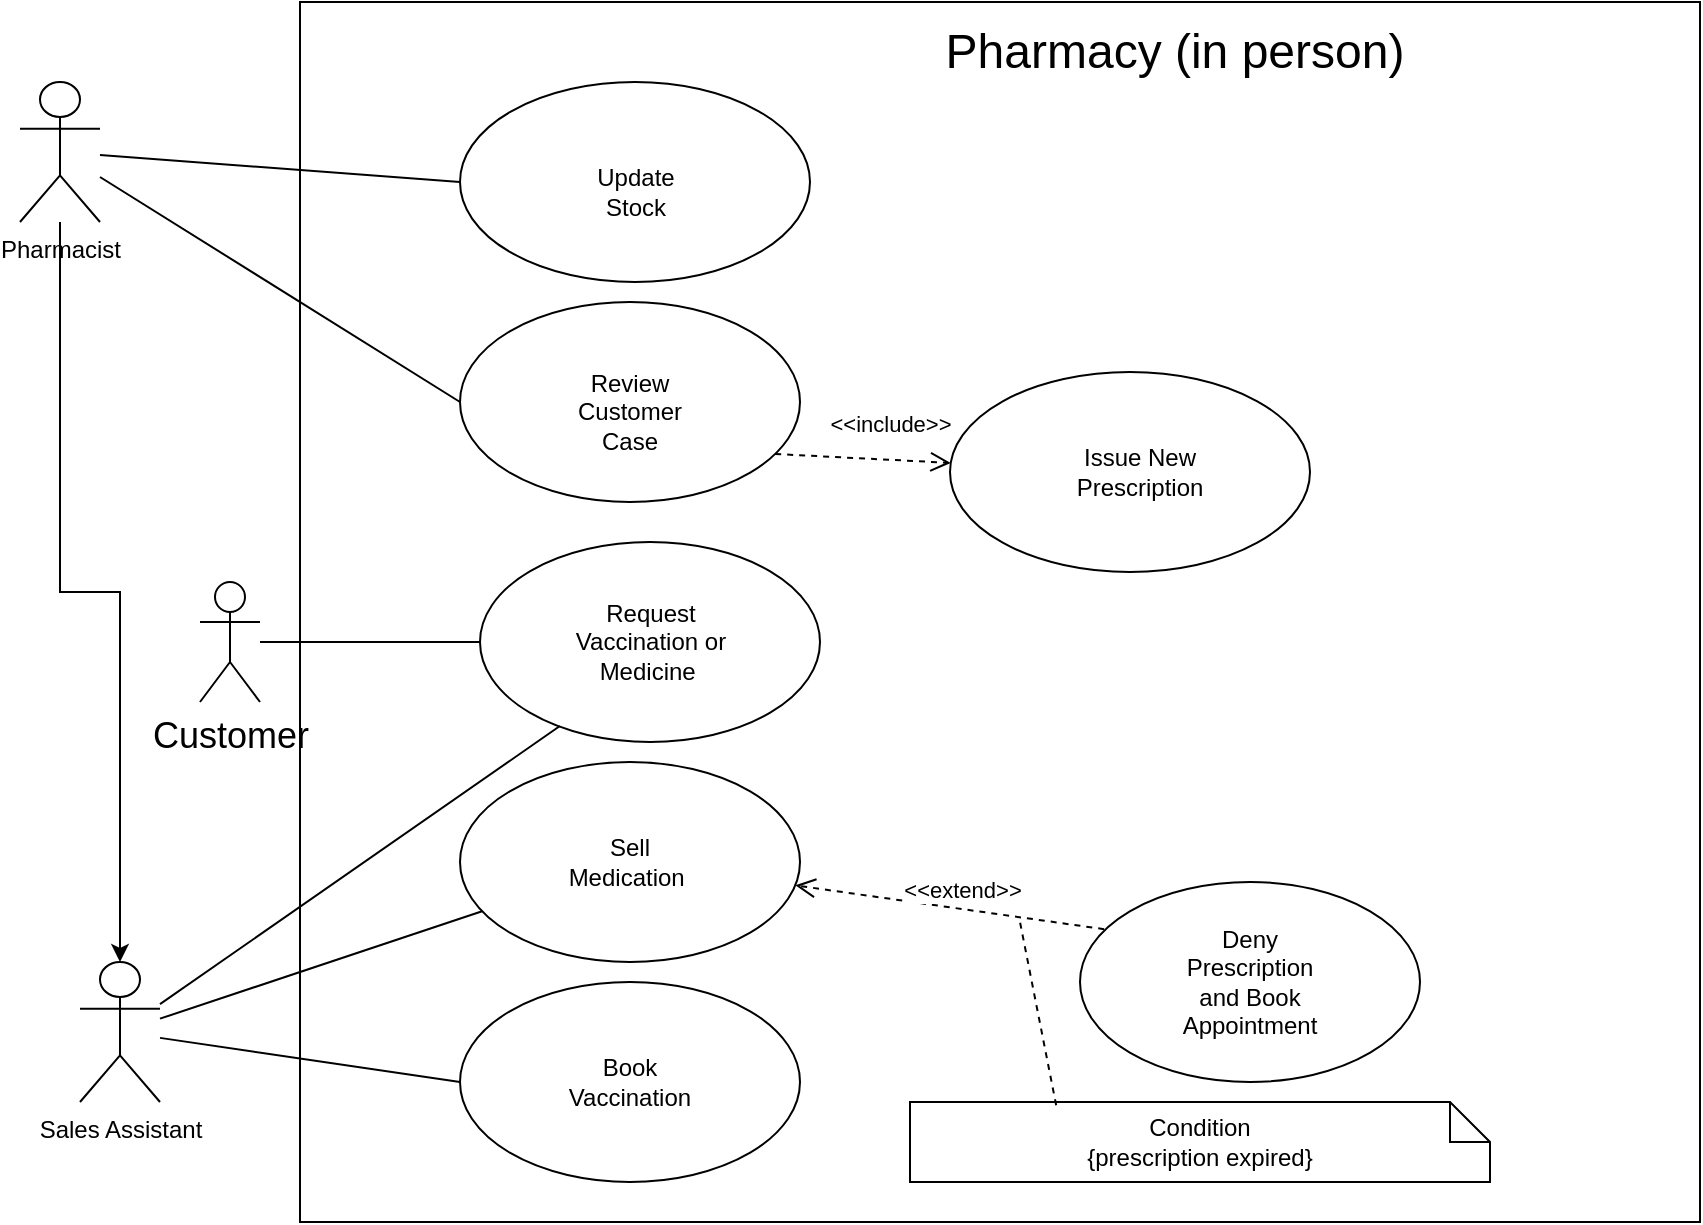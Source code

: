 <mxfile version="20.3.0" type="device"><diagram id="_A5sZpbwORfwPCqdUlix" name="Page-1"><mxGraphModel dx="1038" dy="649" grid="1" gridSize="10" guides="1" tooltips="1" connect="1" arrows="1" fold="1" page="1" pageScale="1" pageWidth="850" pageHeight="1100" math="0" shadow="0"><root><mxCell id="0"/><mxCell id="1" parent="0"/><mxCell id="uoJ1ooIVT5LOrXTWzvCv-1" value="" style="rounded=0;whiteSpace=wrap;html=1;" parent="1" vertex="1"><mxGeometry x="320" y="90" width="700" height="610" as="geometry"/></mxCell><mxCell id="uoJ1ooIVT5LOrXTWzvCv-2" value="&lt;font style=&quot;font-size: 24px;&quot;&gt;Pharmacy (in person)&lt;/font&gt;" style="text;html=1;strokeColor=none;fillColor=none;align=center;verticalAlign=middle;whiteSpace=wrap;rounded=0;" parent="1" vertex="1"><mxGeometry x="610" y="100" width="295" height="30" as="geometry"/></mxCell><mxCell id="uoJ1ooIVT5LOrXTWzvCv-9" value="Customer" style="shape=umlActor;verticalLabelPosition=bottom;verticalAlign=top;html=1;outlineConnect=0;fontSize=18;" parent="1" vertex="1"><mxGeometry x="270" y="380" width="30" height="60" as="geometry"/></mxCell><mxCell id="XHRh4OsV8PyHtnebLYD3-2" value="" style="ellipse;whiteSpace=wrap;html=1;" vertex="1" parent="1"><mxGeometry x="410" y="360" width="170" height="100" as="geometry"/></mxCell><mxCell id="XHRh4OsV8PyHtnebLYD3-3" value="Request Vaccination or Medicine&amp;nbsp;" style="text;html=1;strokeColor=none;fillColor=none;align=center;verticalAlign=middle;whiteSpace=wrap;rounded=0;" vertex="1" parent="1"><mxGeometry x="452.5" y="382.5" width="85" height="55" as="geometry"/></mxCell><mxCell id="XHRh4OsV8PyHtnebLYD3-15" value="" style="edgeStyle=orthogonalEdgeStyle;rounded=0;orthogonalLoop=1;jettySize=auto;html=1;" edge="1" parent="1" source="XHRh4OsV8PyHtnebLYD3-13" target="XHRh4OsV8PyHtnebLYD3-14"><mxGeometry relative="1" as="geometry"/></mxCell><mxCell id="XHRh4OsV8PyHtnebLYD3-13" value="Pharmacist" style="shape=umlActor;verticalLabelPosition=bottom;verticalAlign=top;html=1;outlineConnect=0;" vertex="1" parent="1"><mxGeometry x="180" y="130" width="40" height="70" as="geometry"/></mxCell><mxCell id="XHRh4OsV8PyHtnebLYD3-14" value="Sales Assistant&lt;br&gt;" style="shape=umlActor;verticalLabelPosition=bottom;verticalAlign=top;html=1;outlineConnect=0;" vertex="1" parent="1"><mxGeometry x="210" y="570" width="40" height="70" as="geometry"/></mxCell><mxCell id="XHRh4OsV8PyHtnebLYD3-22" value="" style="endArrow=none;html=1;rounded=0;" edge="1" parent="1" source="uoJ1ooIVT5LOrXTWzvCv-9" target="XHRh4OsV8PyHtnebLYD3-2"><mxGeometry width="50" height="50" relative="1" as="geometry"><mxPoint x="370" y="490" as="sourcePoint"/><mxPoint x="420" y="440" as="targetPoint"/></mxGeometry></mxCell><mxCell id="XHRh4OsV8PyHtnebLYD3-23" value="" style="endArrow=none;html=1;rounded=0;entryX=0.235;entryY=0.92;entryDx=0;entryDy=0;entryPerimeter=0;" edge="1" parent="1" source="XHRh4OsV8PyHtnebLYD3-14" target="XHRh4OsV8PyHtnebLYD3-2"><mxGeometry width="50" height="50" relative="1" as="geometry"><mxPoint x="380" y="570" as="sourcePoint"/><mxPoint x="430" y="520" as="targetPoint"/></mxGeometry></mxCell><mxCell id="XHRh4OsV8PyHtnebLYD3-24" value="" style="ellipse;whiteSpace=wrap;html=1;" vertex="1" parent="1"><mxGeometry x="400" y="470" width="170" height="100" as="geometry"/></mxCell><mxCell id="XHRh4OsV8PyHtnebLYD3-25" value="Sell Medication&amp;nbsp;" style="text;html=1;strokeColor=none;fillColor=none;align=center;verticalAlign=middle;whiteSpace=wrap;rounded=0;" vertex="1" parent="1"><mxGeometry x="455" y="505" width="60" height="30" as="geometry"/></mxCell><mxCell id="XHRh4OsV8PyHtnebLYD3-26" value="" style="ellipse;whiteSpace=wrap;html=1;" vertex="1" parent="1"><mxGeometry x="400" y="580" width="170" height="100" as="geometry"/></mxCell><mxCell id="XHRh4OsV8PyHtnebLYD3-27" value="Book Vaccination" style="text;html=1;strokeColor=none;fillColor=none;align=center;verticalAlign=middle;whiteSpace=wrap;rounded=0;" vertex="1" parent="1"><mxGeometry x="455" y="615" width="60" height="30" as="geometry"/></mxCell><mxCell id="XHRh4OsV8PyHtnebLYD3-28" value="" style="ellipse;whiteSpace=wrap;html=1;" vertex="1" parent="1"><mxGeometry x="710" y="530" width="170" height="100" as="geometry"/></mxCell><mxCell id="XHRh4OsV8PyHtnebLYD3-29" value="Deny Prescription and Book Appointment" style="text;html=1;strokeColor=none;fillColor=none;align=center;verticalAlign=middle;whiteSpace=wrap;rounded=0;" vertex="1" parent="1"><mxGeometry x="765" y="565" width="60" height="30" as="geometry"/></mxCell><mxCell id="XHRh4OsV8PyHtnebLYD3-30" value="" style="endArrow=none;html=1;rounded=0;" edge="1" parent="1" source="XHRh4OsV8PyHtnebLYD3-14" target="XHRh4OsV8PyHtnebLYD3-24"><mxGeometry width="50" height="50" relative="1" as="geometry"><mxPoint x="320" y="610" as="sourcePoint"/><mxPoint x="370" y="560" as="targetPoint"/></mxGeometry></mxCell><mxCell id="XHRh4OsV8PyHtnebLYD3-31" value="" style="endArrow=none;html=1;rounded=0;entryX=0;entryY=0.5;entryDx=0;entryDy=0;" edge="1" parent="1" source="XHRh4OsV8PyHtnebLYD3-14" target="XHRh4OsV8PyHtnebLYD3-26"><mxGeometry width="50" height="50" relative="1" as="geometry"><mxPoint x="330" y="660" as="sourcePoint"/><mxPoint x="380" y="610" as="targetPoint"/></mxGeometry></mxCell><mxCell id="XHRh4OsV8PyHtnebLYD3-32" value="&amp;lt;&amp;lt;extend&amp;gt;&amp;gt;" style="html=1;verticalAlign=bottom;endArrow=open;dashed=1;endSize=8;rounded=0;exitX=0.071;exitY=0.236;exitDx=0;exitDy=0;exitPerimeter=0;" edge="1" parent="1" source="XHRh4OsV8PyHtnebLYD3-28" target="XHRh4OsV8PyHtnebLYD3-24"><mxGeometry x="-0.077" relative="1" as="geometry"><mxPoint x="700" y="520" as="sourcePoint"/><mxPoint x="610" y="530" as="targetPoint"/><mxPoint as="offset"/></mxGeometry></mxCell><mxCell id="XHRh4OsV8PyHtnebLYD3-33" value="Condition&lt;br&gt;{prescription expired}" style="shape=note;size=20;whiteSpace=wrap;html=1;" vertex="1" parent="1"><mxGeometry x="625" y="640" width="290" height="40" as="geometry"/></mxCell><mxCell id="XHRh4OsV8PyHtnebLYD3-34" value="" style="endArrow=none;dashed=1;html=1;rounded=0;exitX=0.252;exitY=0.04;exitDx=0;exitDy=0;exitPerimeter=0;" edge="1" parent="1" source="XHRh4OsV8PyHtnebLYD3-33"><mxGeometry width="50" height="50" relative="1" as="geometry"><mxPoint x="640" y="590" as="sourcePoint"/><mxPoint x="680" y="550" as="targetPoint"/></mxGeometry></mxCell><mxCell id="XHRh4OsV8PyHtnebLYD3-35" value="" style="ellipse;whiteSpace=wrap;html=1;" vertex="1" parent="1"><mxGeometry x="400" y="240" width="170" height="100" as="geometry"/></mxCell><mxCell id="XHRh4OsV8PyHtnebLYD3-36" value="Review Customer Case" style="text;html=1;strokeColor=none;fillColor=none;align=center;verticalAlign=middle;whiteSpace=wrap;rounded=0;" vertex="1" parent="1"><mxGeometry x="455" y="280" width="60" height="30" as="geometry"/></mxCell><mxCell id="XHRh4OsV8PyHtnebLYD3-37" value="" style="ellipse;whiteSpace=wrap;html=1;" vertex="1" parent="1"><mxGeometry x="645" y="275" width="180" height="100" as="geometry"/></mxCell><mxCell id="XHRh4OsV8PyHtnebLYD3-39" value="Issue New Prescription" style="text;html=1;strokeColor=none;fillColor=none;align=center;verticalAlign=middle;whiteSpace=wrap;rounded=0;" vertex="1" parent="1"><mxGeometry x="710" y="310" width="60" height="30" as="geometry"/></mxCell><mxCell id="XHRh4OsV8PyHtnebLYD3-41" value="&amp;lt;&amp;lt;include&amp;gt;&amp;gt;" style="html=1;verticalAlign=bottom;endArrow=open;dashed=1;endSize=8;rounded=0;exitX=0.927;exitY=0.76;exitDx=0;exitDy=0;exitPerimeter=0;" edge="1" parent="1" source="XHRh4OsV8PyHtnebLYD3-35" target="XHRh4OsV8PyHtnebLYD3-37"><mxGeometry x="0.311" y="9" relative="1" as="geometry"><mxPoint x="547.5" y="299.5" as="sourcePoint"/><mxPoint x="467.5" y="299.5" as="targetPoint"/><mxPoint as="offset"/></mxGeometry></mxCell><mxCell id="XHRh4OsV8PyHtnebLYD3-42" value="" style="endArrow=none;html=1;rounded=0;entryX=0;entryY=0.5;entryDx=0;entryDy=0;" edge="1" parent="1" source="XHRh4OsV8PyHtnebLYD3-13" target="XHRh4OsV8PyHtnebLYD3-35"><mxGeometry width="50" height="50" relative="1" as="geometry"><mxPoint x="330" y="220" as="sourcePoint"/><mxPoint x="380" y="170" as="targetPoint"/></mxGeometry></mxCell><mxCell id="XHRh4OsV8PyHtnebLYD3-44" value="" style="ellipse;whiteSpace=wrap;html=1;" vertex="1" parent="1"><mxGeometry x="400" y="130" width="175" height="100" as="geometry"/></mxCell><mxCell id="XHRh4OsV8PyHtnebLYD3-45" value="" style="endArrow=none;html=1;rounded=0;entryX=0;entryY=0.5;entryDx=0;entryDy=0;" edge="1" parent="1" source="XHRh4OsV8PyHtnebLYD3-13" target="XHRh4OsV8PyHtnebLYD3-44"><mxGeometry width="50" height="50" relative="1" as="geometry"><mxPoint x="340" y="200" as="sourcePoint"/><mxPoint x="390" y="150" as="targetPoint"/></mxGeometry></mxCell><mxCell id="XHRh4OsV8PyHtnebLYD3-46" value="Update Stock" style="text;html=1;strokeColor=none;fillColor=none;align=center;verticalAlign=middle;whiteSpace=wrap;rounded=0;" vertex="1" parent="1"><mxGeometry x="458" y="170" width="60" height="30" as="geometry"/></mxCell></root></mxGraphModel></diagram></mxfile>